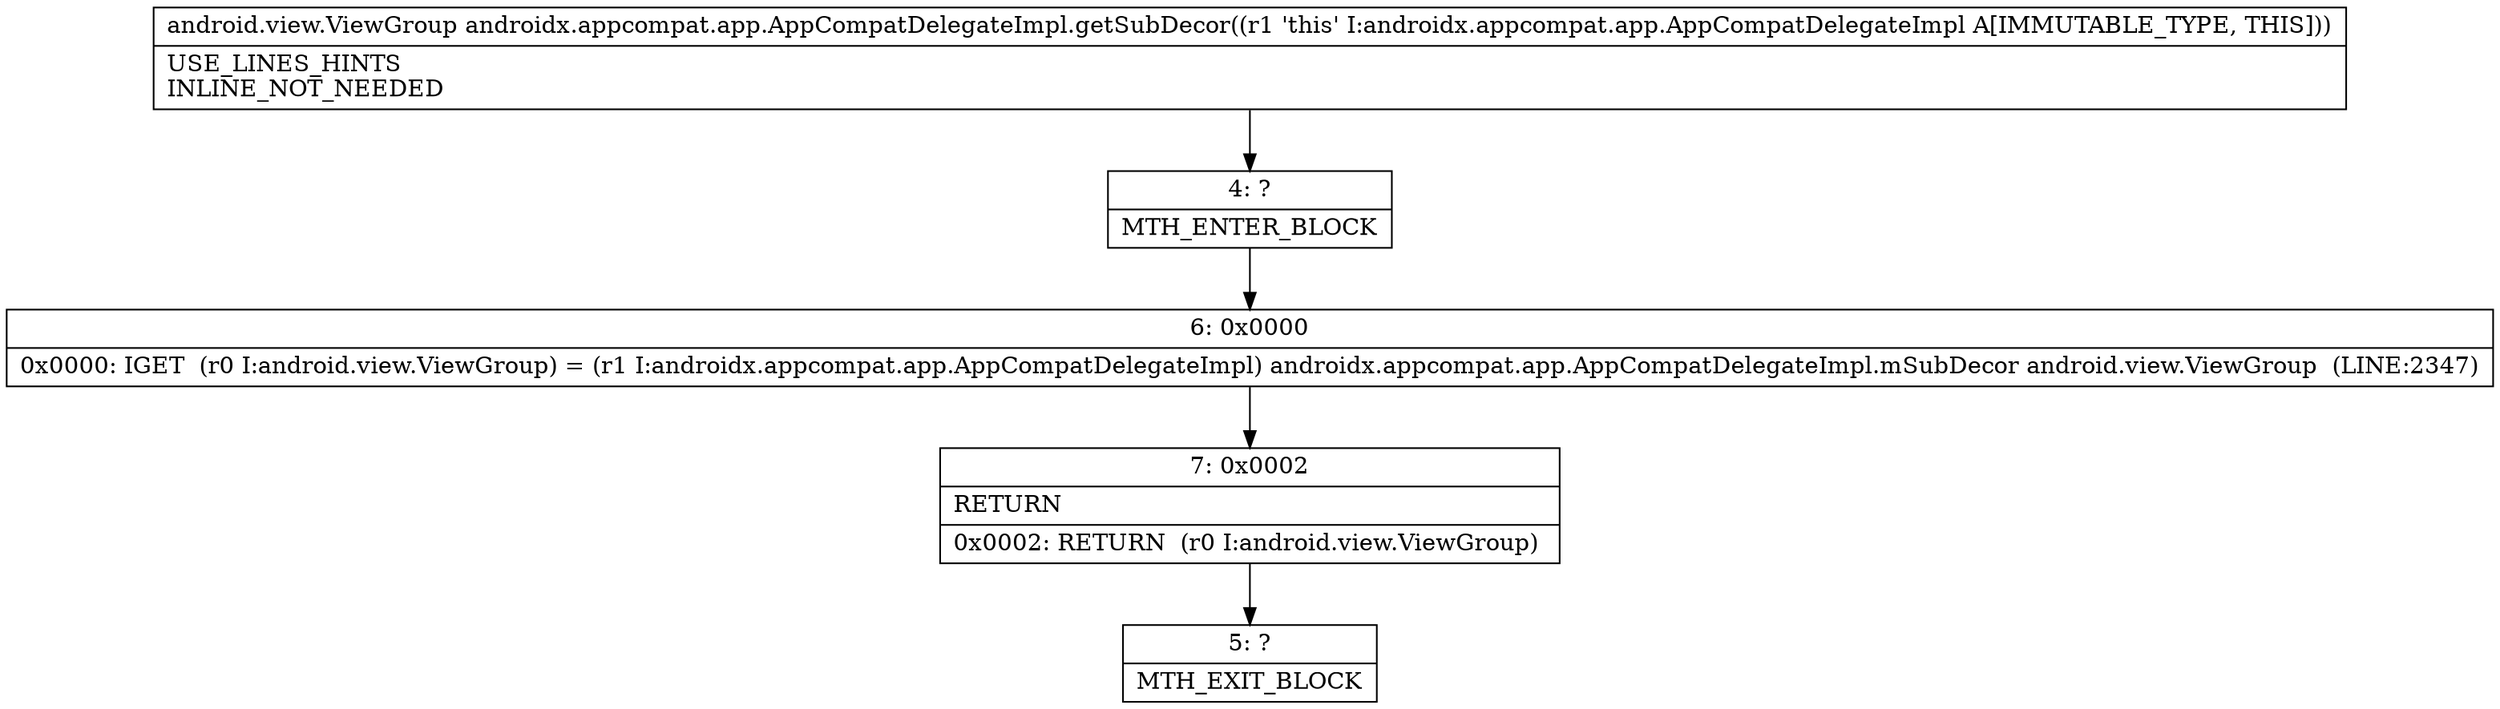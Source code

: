 digraph "CFG forandroidx.appcompat.app.AppCompatDelegateImpl.getSubDecor()Landroid\/view\/ViewGroup;" {
Node_4 [shape=record,label="{4\:\ ?|MTH_ENTER_BLOCK\l}"];
Node_6 [shape=record,label="{6\:\ 0x0000|0x0000: IGET  (r0 I:android.view.ViewGroup) = (r1 I:androidx.appcompat.app.AppCompatDelegateImpl) androidx.appcompat.app.AppCompatDelegateImpl.mSubDecor android.view.ViewGroup  (LINE:2347)\l}"];
Node_7 [shape=record,label="{7\:\ 0x0002|RETURN\l|0x0002: RETURN  (r0 I:android.view.ViewGroup) \l}"];
Node_5 [shape=record,label="{5\:\ ?|MTH_EXIT_BLOCK\l}"];
MethodNode[shape=record,label="{android.view.ViewGroup androidx.appcompat.app.AppCompatDelegateImpl.getSubDecor((r1 'this' I:androidx.appcompat.app.AppCompatDelegateImpl A[IMMUTABLE_TYPE, THIS]))  | USE_LINES_HINTS\lINLINE_NOT_NEEDED\l}"];
MethodNode -> Node_4;Node_4 -> Node_6;
Node_6 -> Node_7;
Node_7 -> Node_5;
}

